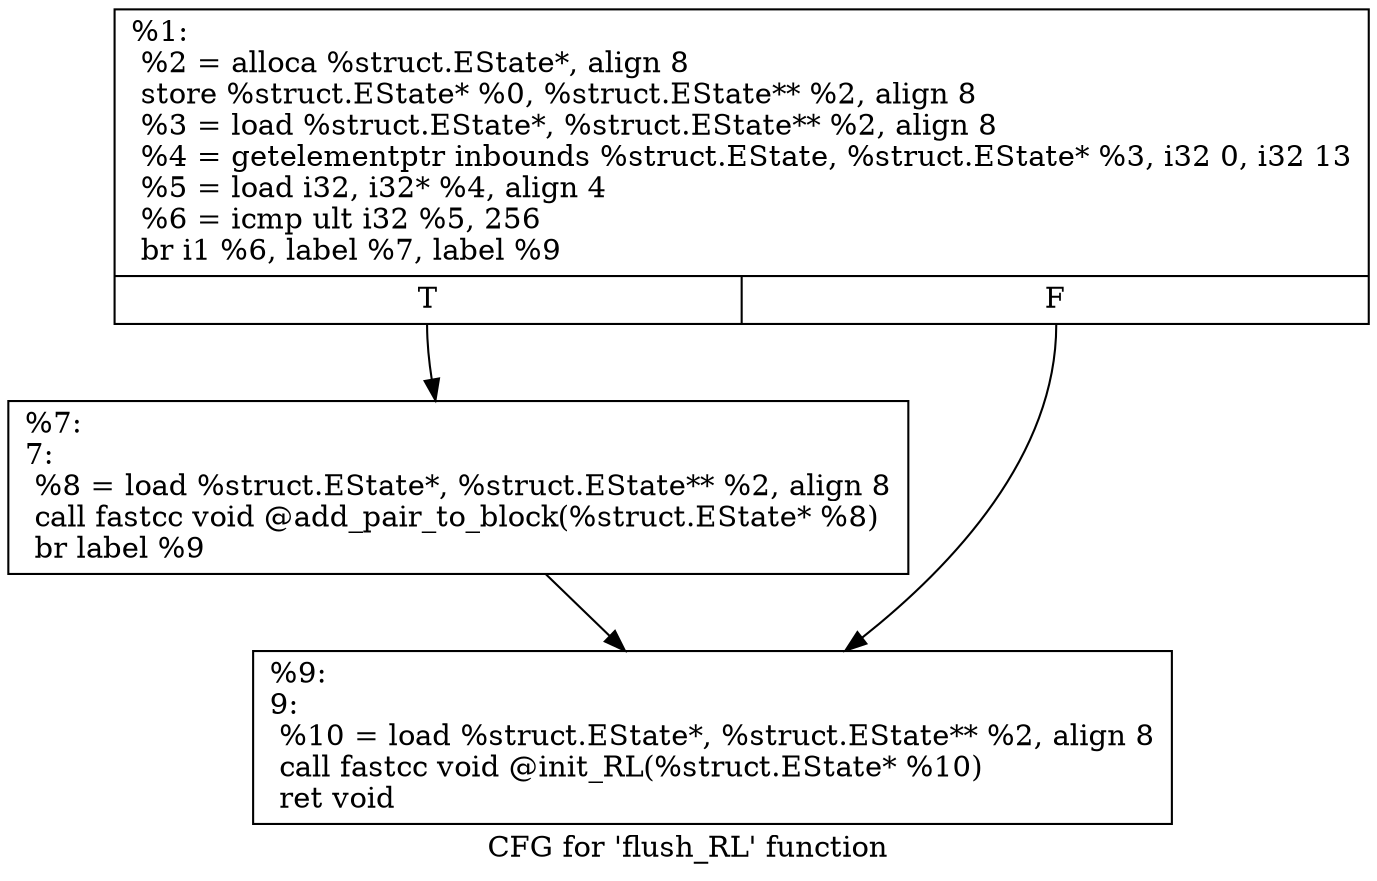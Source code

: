 digraph "CFG for 'flush_RL' function" {
	label="CFG for 'flush_RL' function";

	Node0x1caf200 [shape=record,label="{%1:\l  %2 = alloca %struct.EState*, align 8\l  store %struct.EState* %0, %struct.EState** %2, align 8\l  %3 = load %struct.EState*, %struct.EState** %2, align 8\l  %4 = getelementptr inbounds %struct.EState, %struct.EState* %3, i32 0, i32 13\l  %5 = load i32, i32* %4, align 4\l  %6 = icmp ult i32 %5, 256\l  br i1 %6, label %7, label %9\l|{<s0>T|<s1>F}}"];
	Node0x1caf200:s0 -> Node0x1cb9250;
	Node0x1caf200:s1 -> Node0x1cb92a0;
	Node0x1cb9250 [shape=record,label="{%7:\l7:                                                \l  %8 = load %struct.EState*, %struct.EState** %2, align 8\l  call fastcc void @add_pair_to_block(%struct.EState* %8)\l  br label %9\l}"];
	Node0x1cb9250 -> Node0x1cb92a0;
	Node0x1cb92a0 [shape=record,label="{%9:\l9:                                                \l  %10 = load %struct.EState*, %struct.EState** %2, align 8\l  call fastcc void @init_RL(%struct.EState* %10)\l  ret void\l}"];
}
